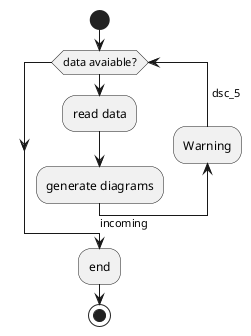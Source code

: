 {
  "sha1": "f8j6bx3ifctplim1rxlznc33qr6cdej",
  "insertion": {
    "when": "2024-06-01T09:03:05.738Z",
    "url": "https://forum.plantuml.net/12211/arrow-description-for-while-loop",
    "user": "plantuml@gmail.com"
  }
}
@startuml
start
while (data avaiable?)
  :read data;
  :generate diagrams;
(incoming) backward :Warning; (dsc_5)
endwhile
:end;
stop
@enduml
